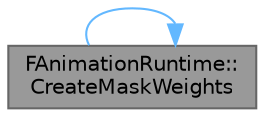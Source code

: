 digraph "FAnimationRuntime::CreateMaskWeights"
{
 // INTERACTIVE_SVG=YES
 // LATEX_PDF_SIZE
  bgcolor="transparent";
  edge [fontname=Helvetica,fontsize=10,labelfontname=Helvetica,labelfontsize=10];
  node [fontname=Helvetica,fontsize=10,shape=box,height=0.2,width=0.4];
  rankdir="LR";
  Node1 [id="Node000001",label="FAnimationRuntime::\lCreateMaskWeights",height=0.2,width=0.4,color="gray40", fillcolor="grey60", style="filled", fontcolor="black",tooltip="Create Mask Weight for skeleton joints, not per mesh or per required bones You'll have to filter prop..."];
  Node1 -> Node1 [id="edge1_Node000001_Node000001",color="steelblue1",style="solid",tooltip=" "];
}
